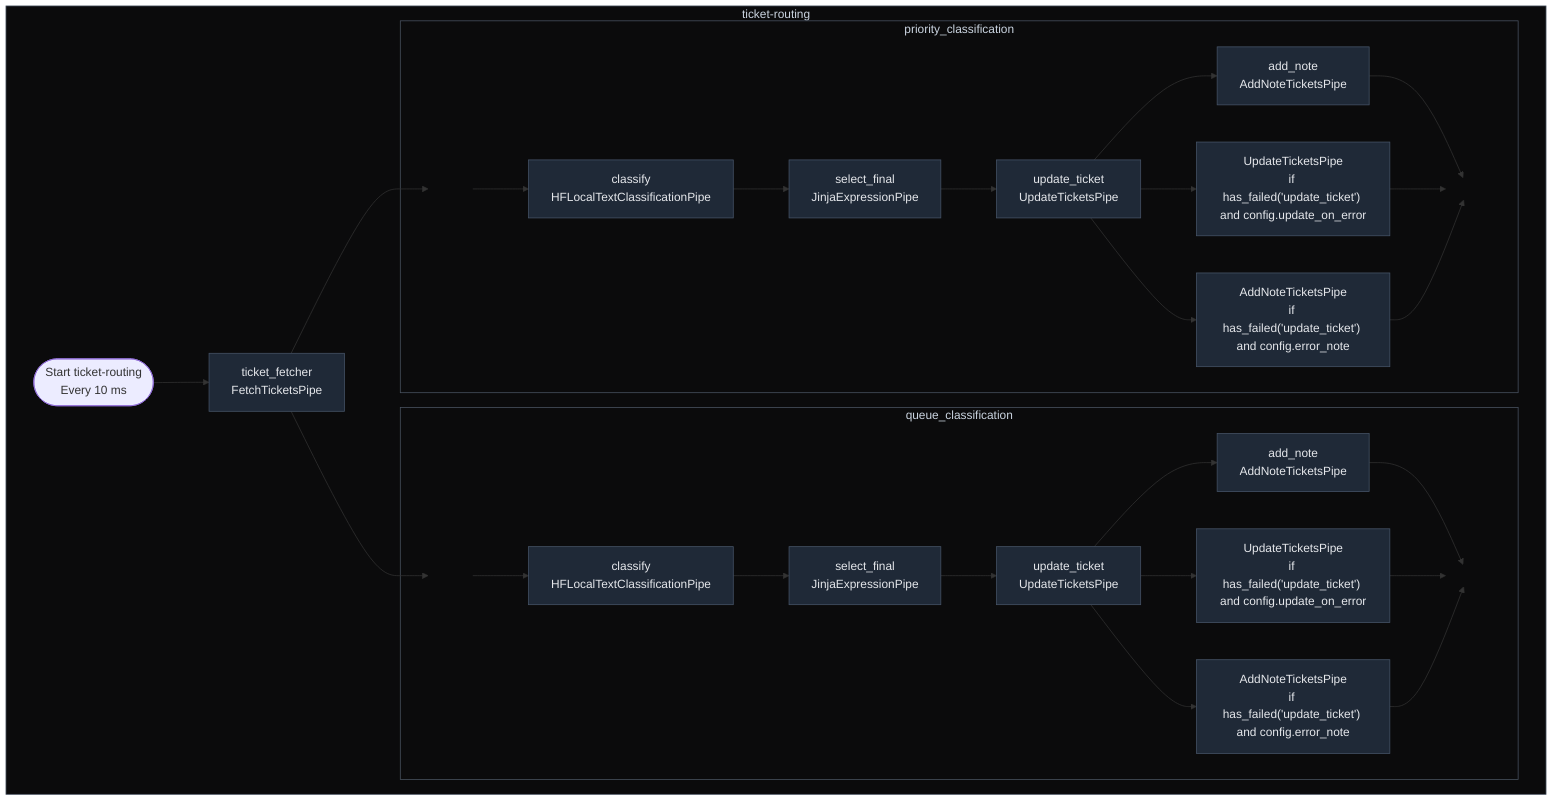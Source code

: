 flowchart TD
    classDef start fill: #0ea5e9, stroke: #0e7490, color: #fff
    classDef step fill: #1f2937, stroke: #475569, color: #e5e7eb
    classDef hidden fill: none, stroke: none, color: transparent
subgraph ticket_routing [ticket-routing]
ticket_routing__start(["Start ticket-routing<br/>Every 10 ms"])
ticket_routing__ticket_fetcher["ticket_fetcher<br/>FetchTicketsPipe"]:::step
subgraph ticket_routing__queue_classification [queue_classification]
ticket_routing__queue_classification__entry[" "]:::hidden
ticket_routing__queue_classification__exit[" "]:::hidden
ticket_routing__queue_classification__classify["classify<br/>HFLocalTextClassificationPipe"]:::step
ticket_routing__queue_classification__select_final["select_final<br/>JinjaExpressionPipe"]:::step
ticket_routing__queue_classification__update_ticket["update_ticket<br/>UpdateTicketsPipe"]:::step
ticket_routing__queue_classification__add_note["add_note<br/>AddNoteTicketsPipe"]:::step
ticket_routing__queue_classification__UpdateTicketsPipe["UpdateTicketsPipe<br/>if has_failed('update_ticket') and config.update_on_error"]:::step
ticket_routing__queue_classification__AddNoteTicketsPipe["AddNoteTicketsPipe<br/>if has_failed('update_ticket') and config.error_note"]:::step
end
style ticket_routing__queue_classification fill: #0b0b0c, stroke: #4b5563, color: #cbd5e1
subgraph ticket_routing__priority_classification [priority_classification]
ticket_routing__priority_classification__entry[" "]:::hidden
ticket_routing__priority_classification__exit[" "]:::hidden
ticket_routing__priority_classification__classify["classify<br/>HFLocalTextClassificationPipe"]:::step
ticket_routing__priority_classification__select_final["select_final<br/>JinjaExpressionPipe"]:::step
ticket_routing__priority_classification__update_ticket["update_ticket<br/>UpdateTicketsPipe"]:::step
ticket_routing__priority_classification__add_note["add_note<br/>AddNoteTicketsPipe"]:::step
ticket_routing__priority_classification__UpdateTicketsPipe["UpdateTicketsPipe<br/>if has_failed('update_ticket') and config.update_on_error"]:::step
ticket_routing__priority_classification__AddNoteTicketsPipe["AddNoteTicketsPipe<br/>if has_failed('update_ticket') and config.error_note"]:::step
end
style ticket_routing__priority_classification fill: #0b0b0c, stroke: #4b5563, color: #cbd5e1
end
style ticket_routing fill: #0b0b0c, stroke: #4b5563, color: #cbd5e1
ticket_routing__ticket_fetcher --> ticket_routing__queue_classification__entry
ticket_routing__queue_classification__classify --> ticket_routing__queue_classification__select_final
ticket_routing__queue_classification__select_final --> ticket_routing__queue_classification__update_ticket
ticket_routing__queue_classification__update_ticket --> ticket_routing__queue_classification__add_note
ticket_routing__queue_classification__update_ticket --> ticket_routing__queue_classification__UpdateTicketsPipe
ticket_routing__queue_classification__update_ticket --> ticket_routing__queue_classification__AddNoteTicketsPipe
ticket_routing__queue_classification__entry --> ticket_routing__queue_classification__classify
ticket_routing__queue_classification__add_note --> ticket_routing__queue_classification__exit
ticket_routing__queue_classification__UpdateTicketsPipe --> ticket_routing__queue_classification__exit
ticket_routing__queue_classification__AddNoteTicketsPipe --> ticket_routing__queue_classification__exit
ticket_routing__ticket_fetcher --> ticket_routing__priority_classification__entry
ticket_routing__priority_classification__classify --> ticket_routing__priority_classification__select_final
ticket_routing__priority_classification__select_final --> ticket_routing__priority_classification__update_ticket
ticket_routing__priority_classification__update_ticket --> ticket_routing__priority_classification__add_note
ticket_routing__priority_classification__update_ticket --> ticket_routing__priority_classification__UpdateTicketsPipe
ticket_routing__priority_classification__update_ticket --> ticket_routing__priority_classification__AddNoteTicketsPipe
ticket_routing__priority_classification__entry --> ticket_routing__priority_classification__classify
ticket_routing__priority_classification__add_note --> ticket_routing__priority_classification__exit
ticket_routing__priority_classification__UpdateTicketsPipe --> ticket_routing__priority_classification__exit
ticket_routing__priority_classification__AddNoteTicketsPipe --> ticket_routing__priority_classification__exit
ticket_routing__start --> ticket_routing__ticket_fetcher